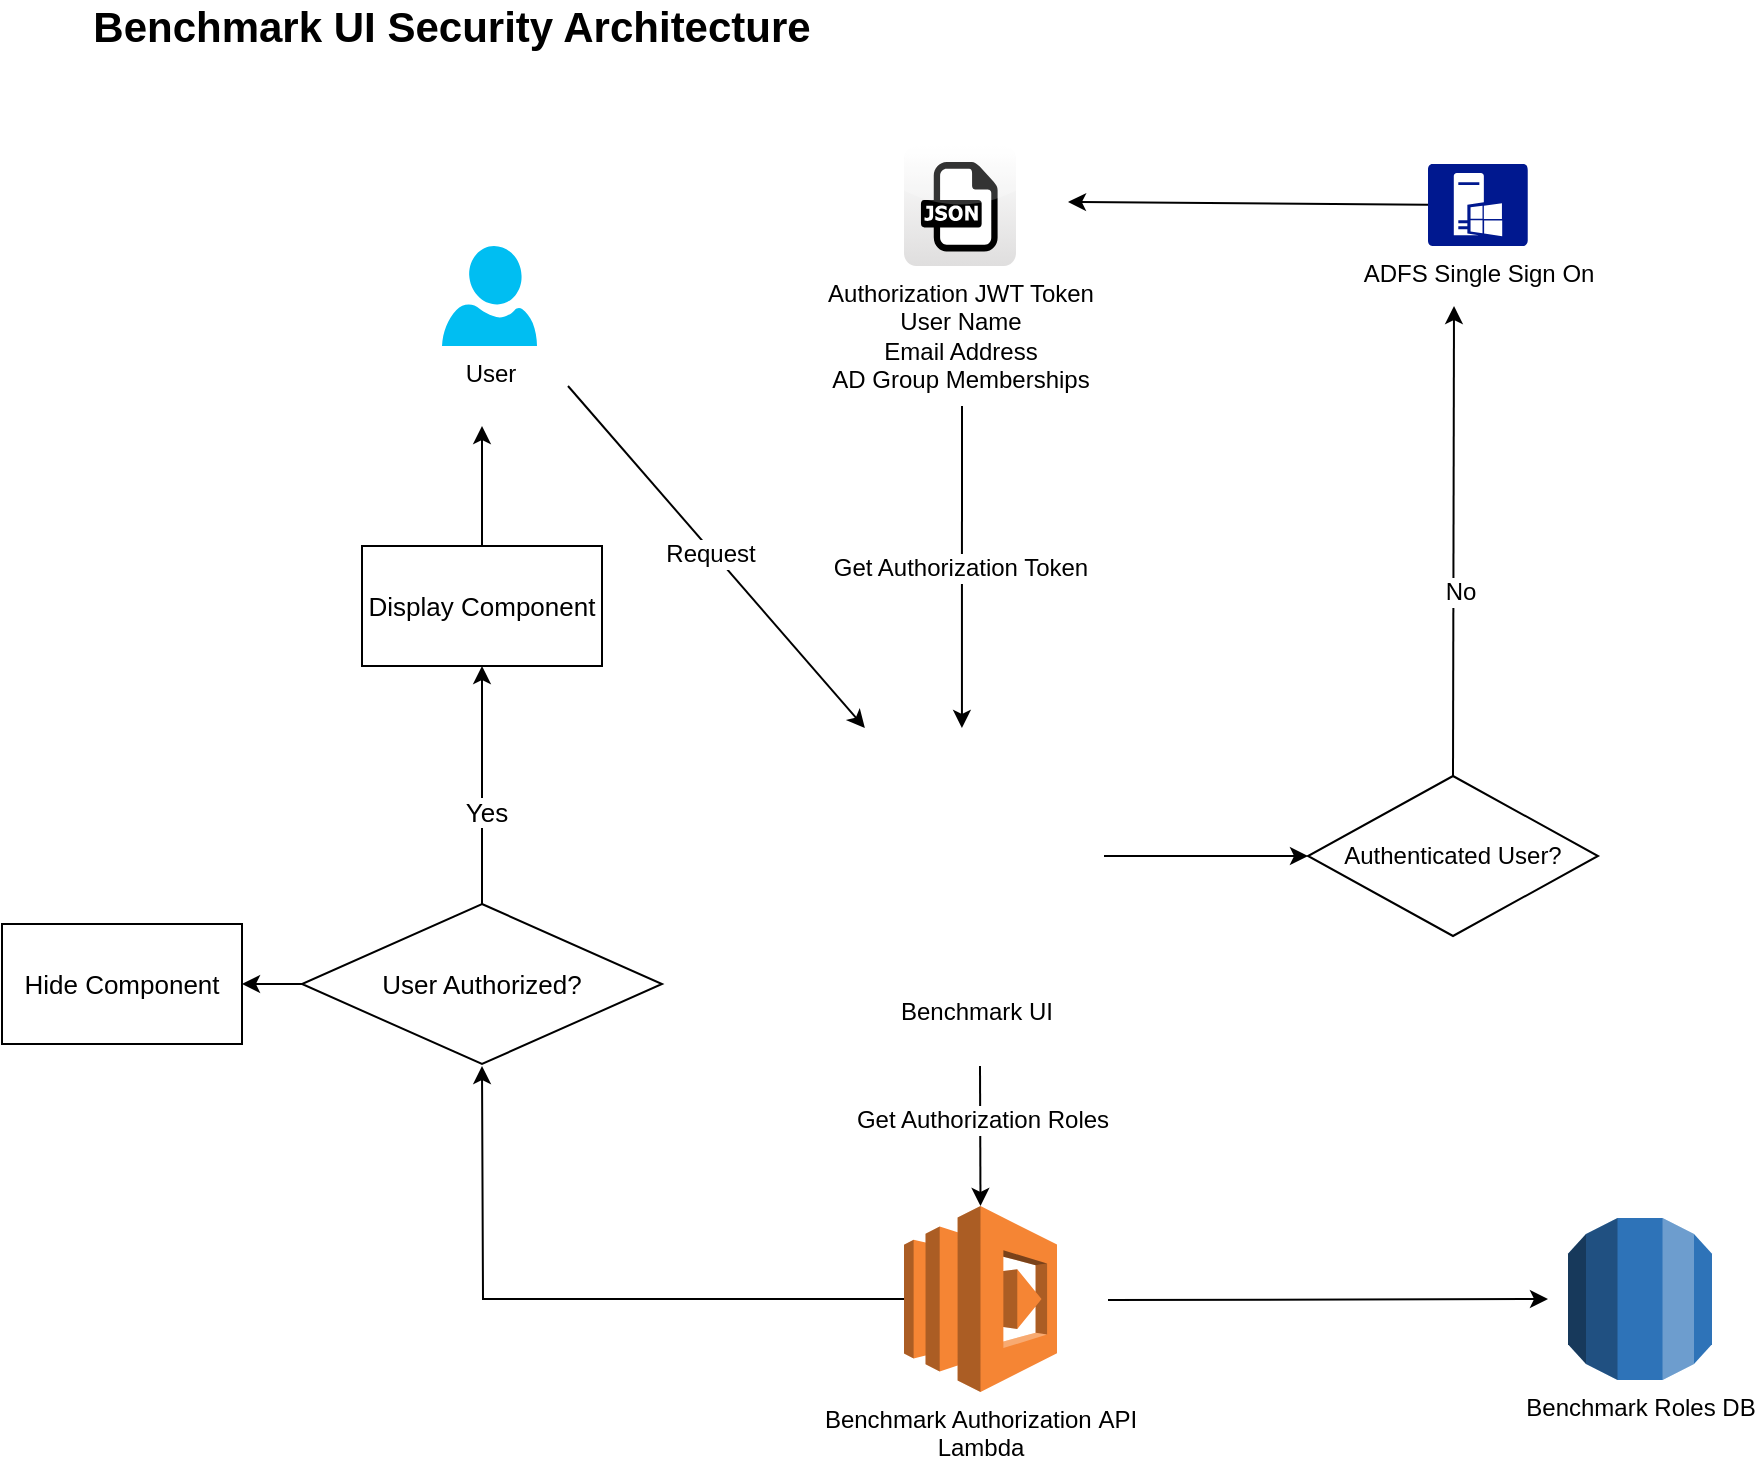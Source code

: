 <mxfile pages="2" version="11.2.8" type="github"><diagram id="KP9HBiz_EdL34W-oi0d0" name="Page-1"><mxGraphModel dx="1511" dy="1032" grid="1" gridSize="10" guides="1" tooltips="1" connect="1" arrows="1" fold="1" page="1" pageScale="1" pageWidth="1100" pageHeight="850" math="0" shadow="0"><root><mxCell id="0"/><mxCell id="1" parent="0"/><mxCell id="ENhlB7J_rvSkzO7ouF9j-4" style="edgeStyle=none;rounded=0;orthogonalLoop=1;jettySize=auto;html=1;entryX=0.445;entryY=0;entryDx=0;entryDy=0;entryPerimeter=0;" edge="1" parent="1" target="bKFBDLmTSMGHNVNGF008-3"><mxGeometry relative="1" as="geometry"><mxPoint x="490" y="250" as="sourcePoint"/></mxGeometry></mxCell><mxCell id="ENhlB7J_rvSkzO7ouF9j-5" value="Get Authorization Token" style="text;html=1;resizable=0;points=[];align=center;verticalAlign=middle;labelBackgroundColor=#ffffff;" vertex="1" connectable="0" parent="ENhlB7J_rvSkzO7ouF9j-4"><mxGeometry x="0.006" y="-1" relative="1" as="geometry"><mxPoint as="offset"/></mxGeometry></mxCell><mxCell id="ENhlB7J_rvSkzO7ouF9j-1" value="Authorization JWT Token&lt;br&gt;User Name&lt;br&gt;Email Address&lt;br&gt;AD Group Memberships" style="dashed=0;outlineConnect=0;html=1;align=center;labelPosition=center;verticalLabelPosition=bottom;verticalAlign=top;shape=mxgraph.webicons.json;fillColor=#FFFFFF;gradientColor=#DFDEDE" vertex="1" parent="1"><mxGeometry x="461" y="120" width="56" height="60" as="geometry"/></mxCell><mxCell id="bKFBDLmTSMGHNVNGF008-5" style="edgeStyle=none;rounded=0;orthogonalLoop=1;jettySize=auto;html=1;" parent="1" target="bKFBDLmTSMGHNVNGF008-3" edge="1"><mxGeometry relative="1" as="geometry"><mxPoint x="293" y="240" as="sourcePoint"/></mxGeometry></mxCell><mxCell id="ENhlB7J_rvSkzO7ouF9j-6" value="Request" style="text;html=1;resizable=0;points=[];align=center;verticalAlign=middle;labelBackgroundColor=#ffffff;" vertex="1" connectable="0" parent="bKFBDLmTSMGHNVNGF008-5"><mxGeometry x="-0.033" y="-1" relative="1" as="geometry"><mxPoint as="offset"/></mxGeometry></mxCell><mxCell id="bKFBDLmTSMGHNVNGF008-2" value="User" style="verticalLabelPosition=bottom;html=1;verticalAlign=top;align=center;strokeColor=none;fillColor=#00BEF2;shape=mxgraph.azure.user;" parent="1" vertex="1"><mxGeometry x="230" y="170" width="47.5" height="50" as="geometry"/></mxCell><mxCell id="bKFBDLmTSMGHNVNGF008-8" style="edgeStyle=none;rounded=0;orthogonalLoop=1;jettySize=auto;html=1;exitX=1;exitY=0.5;exitDx=0;exitDy=0;entryX=0;entryY=0.5;entryDx=0;entryDy=0;" parent="1" source="bKFBDLmTSMGHNVNGF008-3" target="bKFBDLmTSMGHNVNGF008-7" edge="1"><mxGeometry relative="1" as="geometry"><mxPoint x="643" y="340" as="targetPoint"/></mxGeometry></mxCell><mxCell id="ENhlB7J_rvSkzO7ouF9j-8" style="edgeStyle=none;rounded=0;orthogonalLoop=1;jettySize=auto;html=1;entryX=0.5;entryY=0;entryDx=0;entryDy=0;entryPerimeter=0;" edge="1" parent="1" target="ENhlB7J_rvSkzO7ouF9j-7"><mxGeometry relative="1" as="geometry"><mxPoint x="499" y="580" as="sourcePoint"/></mxGeometry></mxCell><mxCell id="ENhlB7J_rvSkzO7ouF9j-9" value="Get Authorization Roles" style="text;html=1;resizable=0;points=[];align=center;verticalAlign=middle;labelBackgroundColor=#ffffff;" vertex="1" connectable="0" parent="ENhlB7J_rvSkzO7ouF9j-8"><mxGeometry x="-0.25" y="1" relative="1" as="geometry"><mxPoint as="offset"/></mxGeometry></mxCell><mxCell id="bKFBDLmTSMGHNVNGF008-3" value="Benchmark UI" style="shape=image;html=1;verticalAlign=top;verticalLabelPosition=bottom;labelBackgroundColor=#ffffff;imageAspect=0;aspect=fixed;image=https://cdn2.iconfinder.com/data/icons/designer-skills/128/react-128.png" parent="1" vertex="1"><mxGeometry x="433" y="411" width="128" height="128" as="geometry"/></mxCell><mxCell id="ENhlB7J_rvSkzO7ouF9j-3" style="edgeStyle=none;rounded=0;orthogonalLoop=1;jettySize=auto;html=1;" edge="1" parent="1" source="bKFBDLmTSMGHNVNGF008-4"><mxGeometry relative="1" as="geometry"><mxPoint x="543" y="148" as="targetPoint"/></mxGeometry></mxCell><mxCell id="bKFBDLmTSMGHNVNGF008-4" value="ADFS Single Sign On" style="pointerEvents=1;shadow=0;dashed=0;html=1;labelPosition=center;verticalLabelPosition=bottom;verticalAlign=top;align=center;strokeColor=none;shape=mxgraph.mscae.vm.windows_server;fillColor=#00188F;strokeColor=none;" parent="1" vertex="1"><mxGeometry x="723" y="129" width="50" height="41" as="geometry"/></mxCell><mxCell id="URfeKRdqC4V8v40ZbyF4-1" style="edgeStyle=none;rounded=0;orthogonalLoop=1;jettySize=auto;html=1;exitX=0.5;exitY=0;exitDx=0;exitDy=0;" parent="1" source="bKFBDLmTSMGHNVNGF008-7" edge="1"><mxGeometry relative="1" as="geometry"><mxPoint x="736" y="200" as="targetPoint"/></mxGeometry></mxCell><mxCell id="URfeKRdqC4V8v40ZbyF4-2" value="No" style="text;html=1;resizable=0;points=[];align=center;verticalAlign=middle;labelBackgroundColor=#ffffff;" parent="URfeKRdqC4V8v40ZbyF4-1" vertex="1" connectable="0"><mxGeometry x="-0.212" y="-3" relative="1" as="geometry"><mxPoint as="offset"/></mxGeometry></mxCell><mxCell id="bKFBDLmTSMGHNVNGF008-7" value="Authenticated User?" style="rhombus;whiteSpace=wrap;html=1;" parent="1" vertex="1"><mxGeometry x="663" y="435" width="145" height="80" as="geometry"/></mxCell><mxCell id="ENhlB7J_rvSkzO7ouF9j-12" style="edgeStyle=none;rounded=0;orthogonalLoop=1;jettySize=auto;html=1;" edge="1" parent="1"><mxGeometry relative="1" as="geometry"><mxPoint x="783" y="696.5" as="targetPoint"/><mxPoint x="563" y="697" as="sourcePoint"/></mxGeometry></mxCell><mxCell id="ldoM4Cc8zy4ziVgpc5Fj-4" style="edgeStyle=orthogonalEdgeStyle;rounded=0;orthogonalLoop=1;jettySize=auto;html=1;fontSize=13;" edge="1" parent="1" source="ENhlB7J_rvSkzO7ouF9j-7"><mxGeometry relative="1" as="geometry"><mxPoint x="250" y="580" as="targetPoint"/></mxGeometry></mxCell><mxCell id="ENhlB7J_rvSkzO7ouF9j-7" value="Benchmark Authorization&amp;nbsp;API&lt;br&gt;Lambda" style="outlineConnect=0;dashed=0;verticalLabelPosition=bottom;verticalAlign=top;align=center;html=1;shape=mxgraph.aws3.lambda;fillColor=#F58534;gradientColor=none;" vertex="1" parent="1"><mxGeometry x="461" y="650" width="76.5" height="93" as="geometry"/></mxCell><mxCell id="ENhlB7J_rvSkzO7ouF9j-10" value="Benchmark Roles DB" style="outlineConnect=0;dashed=0;verticalLabelPosition=bottom;verticalAlign=top;align=center;html=1;shape=mxgraph.aws3.rds;fillColor=#2E73B8;gradientColor=none;" vertex="1" parent="1"><mxGeometry x="793" y="656" width="72" height="81" as="geometry"/></mxCell><mxCell id="ldoM4Cc8zy4ziVgpc5Fj-1" value="Benchmark UI Security Architecture" style="text;html=1;strokeColor=none;fillColor=none;align=center;verticalAlign=middle;whiteSpace=wrap;rounded=0;fontStyle=1;fontSize=21;" vertex="1" parent="1"><mxGeometry x="50" y="50" width="370" height="20" as="geometry"/></mxCell><mxCell id="ldoM4Cc8zy4ziVgpc5Fj-5" style="edgeStyle=none;rounded=0;orthogonalLoop=1;jettySize=auto;html=1;exitX=0.5;exitY=0;exitDx=0;exitDy=0;fontSize=13;" edge="1" parent="1" source="ldoM4Cc8zy4ziVgpc5Fj-2"><mxGeometry relative="1" as="geometry"><mxPoint x="250" y="380" as="targetPoint"/></mxGeometry></mxCell><mxCell id="ldoM4Cc8zy4ziVgpc5Fj-6" value="Yes" style="text;html=1;resizable=0;points=[];align=center;verticalAlign=middle;labelBackgroundColor=#ffffff;fontSize=13;" vertex="1" connectable="0" parent="ldoM4Cc8zy4ziVgpc5Fj-5"><mxGeometry x="-0.222" y="-2" relative="1" as="geometry"><mxPoint as="offset"/></mxGeometry></mxCell><mxCell id="ldoM4Cc8zy4ziVgpc5Fj-10" style="edgeStyle=none;rounded=0;orthogonalLoop=1;jettySize=auto;html=1;exitX=0;exitY=0.5;exitDx=0;exitDy=0;entryX=1;entryY=0.5;entryDx=0;entryDy=0;fontSize=13;" edge="1" parent="1" source="ldoM4Cc8zy4ziVgpc5Fj-2" target="ldoM4Cc8zy4ziVgpc5Fj-9"><mxGeometry relative="1" as="geometry"/></mxCell><mxCell id="ldoM4Cc8zy4ziVgpc5Fj-2" value="User Authorized?" style="rhombus;whiteSpace=wrap;html=1;fontSize=13;" vertex="1" parent="1"><mxGeometry x="160" y="499" width="180" height="80" as="geometry"/></mxCell><mxCell id="ldoM4Cc8zy4ziVgpc5Fj-8" style="edgeStyle=none;rounded=0;orthogonalLoop=1;jettySize=auto;html=1;fontSize=13;" edge="1" parent="1" source="ldoM4Cc8zy4ziVgpc5Fj-7"><mxGeometry relative="1" as="geometry"><mxPoint x="250" y="260" as="targetPoint"/></mxGeometry></mxCell><mxCell id="ldoM4Cc8zy4ziVgpc5Fj-7" value="Display Component" style="rounded=0;whiteSpace=wrap;html=1;fontSize=13;" vertex="1" parent="1"><mxGeometry x="190" y="320" width="120" height="60" as="geometry"/></mxCell><mxCell id="ldoM4Cc8zy4ziVgpc5Fj-9" value="Hide Component" style="rounded=0;whiteSpace=wrap;html=1;fontSize=13;" vertex="1" parent="1"><mxGeometry x="10" y="509" width="120" height="60" as="geometry"/></mxCell></root></mxGraphModel></diagram><diagram id="LwLB64yjAJsTaTWkin_z" name="Page-2"><mxGraphModel dx="1511" dy="1032" grid="1" gridSize="10" guides="1" tooltips="1" connect="1" arrows="1" fold="1" page="1" pageScale="1" pageWidth="1100" pageHeight="850" math="0" shadow="0"><root><mxCell id="5uNm3m-vZOor0cNSFt0d-0"/><mxCell id="5uNm3m-vZOor0cNSFt0d-1" parent="5uNm3m-vZOor0cNSFt0d-0"/></root></mxGraphModel></diagram></mxfile>